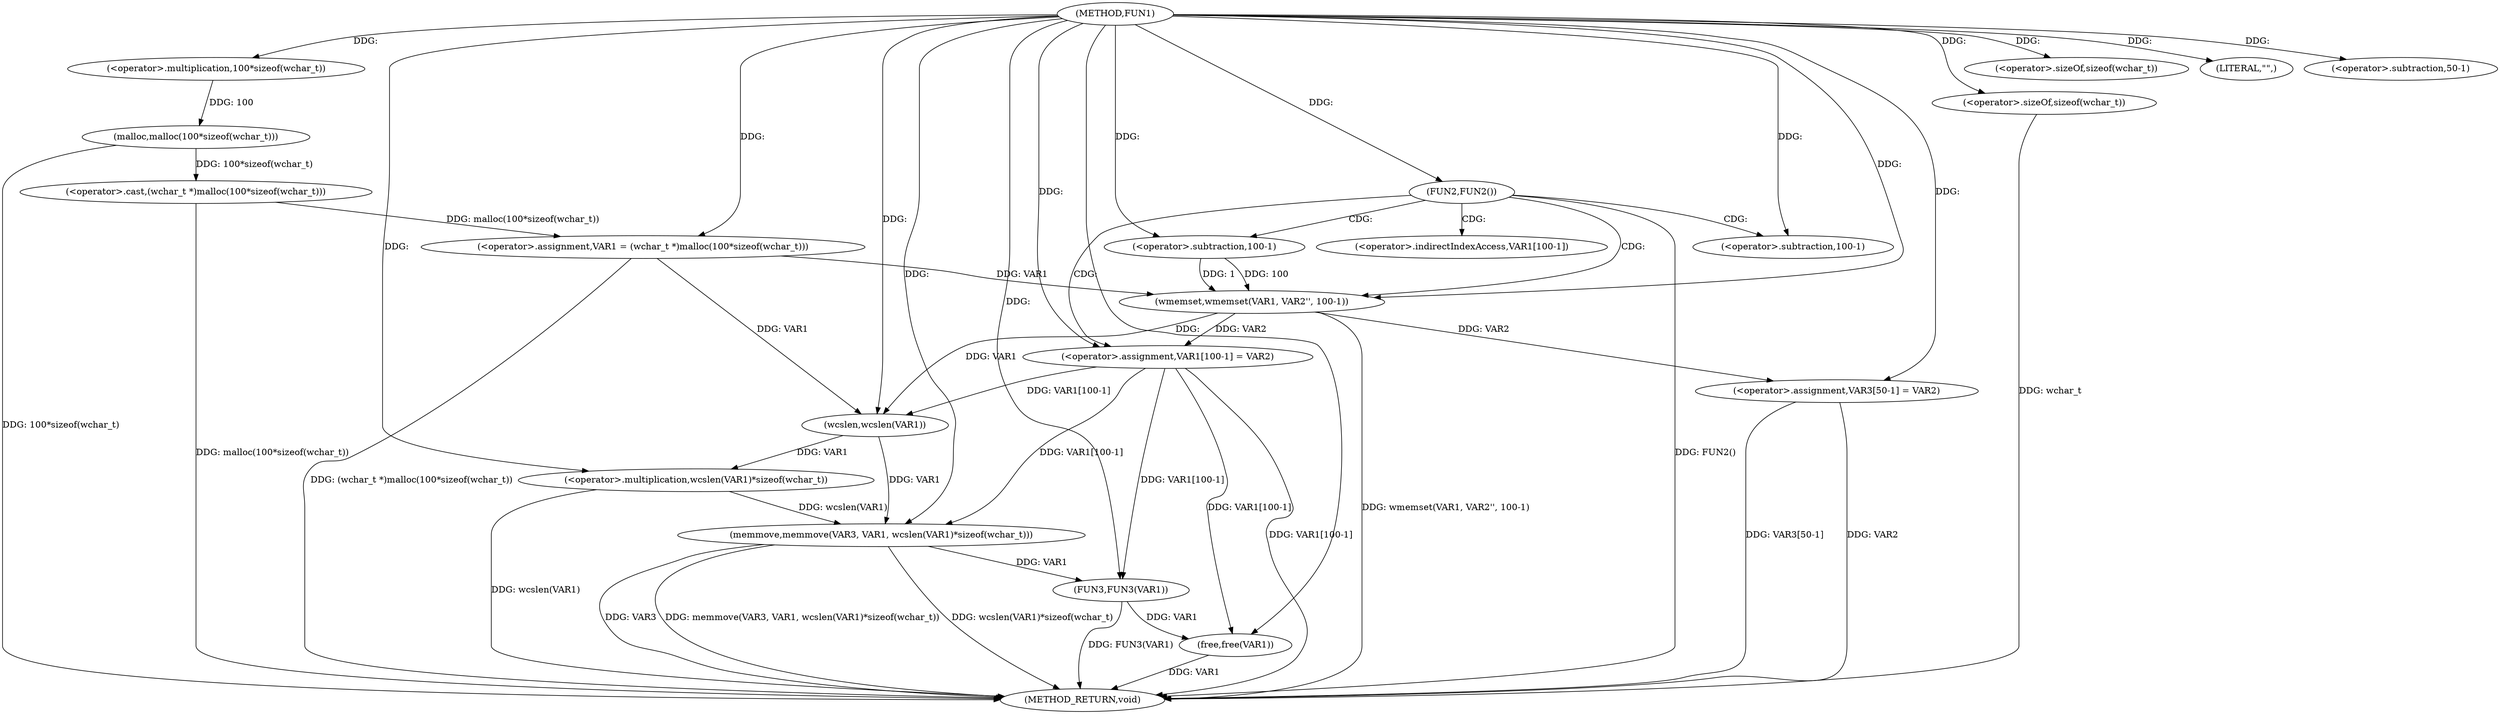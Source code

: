digraph FUN1 {  
"1000100" [label = "(METHOD,FUN1)" ]
"1000149" [label = "(METHOD_RETURN,void)" ]
"1000103" [label = "(<operator>.assignment,VAR1 = (wchar_t *)malloc(100*sizeof(wchar_t)))" ]
"1000105" [label = "(<operator>.cast,(wchar_t *)malloc(100*sizeof(wchar_t)))" ]
"1000107" [label = "(malloc,malloc(100*sizeof(wchar_t)))" ]
"1000108" [label = "(<operator>.multiplication,100*sizeof(wchar_t))" ]
"1000110" [label = "(<operator>.sizeOf,sizeof(wchar_t))" ]
"1000113" [label = "(FUN2,FUN2())" ]
"1000115" [label = "(wmemset,wmemset(VAR1, VAR2'', 100-1))" ]
"1000118" [label = "(<operator>.subtraction,100-1)" ]
"1000121" [label = "(<operator>.assignment,VAR1[100-1] = VAR2)" ]
"1000124" [label = "(<operator>.subtraction,100-1)" ]
"1000129" [label = "(LITERAL,\"\",)" ]
"1000130" [label = "(memmove,memmove(VAR3, VAR1, wcslen(VAR1)*sizeof(wchar_t)))" ]
"1000133" [label = "(<operator>.multiplication,wcslen(VAR1)*sizeof(wchar_t))" ]
"1000134" [label = "(wcslen,wcslen(VAR1))" ]
"1000136" [label = "(<operator>.sizeOf,sizeof(wchar_t))" ]
"1000138" [label = "(<operator>.assignment,VAR3[50-1] = VAR2)" ]
"1000141" [label = "(<operator>.subtraction,50-1)" ]
"1000145" [label = "(FUN3,FUN3(VAR1))" ]
"1000147" [label = "(free,free(VAR1))" ]
"1000122" [label = "(<operator>.indirectIndexAccess,VAR1[100-1])" ]
  "1000130" -> "1000149"  [ label = "DDG: memmove(VAR3, VAR1, wcslen(VAR1)*sizeof(wchar_t))"] 
  "1000107" -> "1000149"  [ label = "DDG: 100*sizeof(wchar_t)"] 
  "1000105" -> "1000149"  [ label = "DDG: malloc(100*sizeof(wchar_t))"] 
  "1000103" -> "1000149"  [ label = "DDG: (wchar_t *)malloc(100*sizeof(wchar_t))"] 
  "1000147" -> "1000149"  [ label = "DDG: VAR1"] 
  "1000130" -> "1000149"  [ label = "DDG: wcslen(VAR1)*sizeof(wchar_t)"] 
  "1000113" -> "1000149"  [ label = "DDG: FUN2()"] 
  "1000136" -> "1000149"  [ label = "DDG: wchar_t"] 
  "1000138" -> "1000149"  [ label = "DDG: VAR3[50-1]"] 
  "1000138" -> "1000149"  [ label = "DDG: VAR2"] 
  "1000133" -> "1000149"  [ label = "DDG: wcslen(VAR1)"] 
  "1000115" -> "1000149"  [ label = "DDG: wmemset(VAR1, VAR2'', 100-1)"] 
  "1000121" -> "1000149"  [ label = "DDG: VAR1[100-1]"] 
  "1000145" -> "1000149"  [ label = "DDG: FUN3(VAR1)"] 
  "1000130" -> "1000149"  [ label = "DDG: VAR3"] 
  "1000105" -> "1000103"  [ label = "DDG: malloc(100*sizeof(wchar_t))"] 
  "1000100" -> "1000103"  [ label = "DDG: "] 
  "1000107" -> "1000105"  [ label = "DDG: 100*sizeof(wchar_t)"] 
  "1000108" -> "1000107"  [ label = "DDG: 100"] 
  "1000100" -> "1000108"  [ label = "DDG: "] 
  "1000100" -> "1000110"  [ label = "DDG: "] 
  "1000100" -> "1000113"  [ label = "DDG: "] 
  "1000103" -> "1000115"  [ label = "DDG: VAR1"] 
  "1000100" -> "1000115"  [ label = "DDG: "] 
  "1000118" -> "1000115"  [ label = "DDG: 100"] 
  "1000118" -> "1000115"  [ label = "DDG: 1"] 
  "1000100" -> "1000118"  [ label = "DDG: "] 
  "1000115" -> "1000121"  [ label = "DDG: VAR2"] 
  "1000100" -> "1000121"  [ label = "DDG: "] 
  "1000100" -> "1000124"  [ label = "DDG: "] 
  "1000100" -> "1000129"  [ label = "DDG: "] 
  "1000100" -> "1000130"  [ label = "DDG: "] 
  "1000134" -> "1000130"  [ label = "DDG: VAR1"] 
  "1000121" -> "1000130"  [ label = "DDG: VAR1[100-1]"] 
  "1000133" -> "1000130"  [ label = "DDG: wcslen(VAR1)"] 
  "1000134" -> "1000133"  [ label = "DDG: VAR1"] 
  "1000103" -> "1000134"  [ label = "DDG: VAR1"] 
  "1000121" -> "1000134"  [ label = "DDG: VAR1[100-1]"] 
  "1000115" -> "1000134"  [ label = "DDG: VAR1"] 
  "1000100" -> "1000134"  [ label = "DDG: "] 
  "1000100" -> "1000133"  [ label = "DDG: "] 
  "1000100" -> "1000136"  [ label = "DDG: "] 
  "1000100" -> "1000138"  [ label = "DDG: "] 
  "1000115" -> "1000138"  [ label = "DDG: VAR2"] 
  "1000100" -> "1000141"  [ label = "DDG: "] 
  "1000130" -> "1000145"  [ label = "DDG: VAR1"] 
  "1000121" -> "1000145"  [ label = "DDG: VAR1[100-1]"] 
  "1000100" -> "1000145"  [ label = "DDG: "] 
  "1000121" -> "1000147"  [ label = "DDG: VAR1[100-1]"] 
  "1000145" -> "1000147"  [ label = "DDG: VAR1"] 
  "1000100" -> "1000147"  [ label = "DDG: "] 
  "1000113" -> "1000121"  [ label = "CDG: "] 
  "1000113" -> "1000124"  [ label = "CDG: "] 
  "1000113" -> "1000115"  [ label = "CDG: "] 
  "1000113" -> "1000118"  [ label = "CDG: "] 
  "1000113" -> "1000122"  [ label = "CDG: "] 
}
